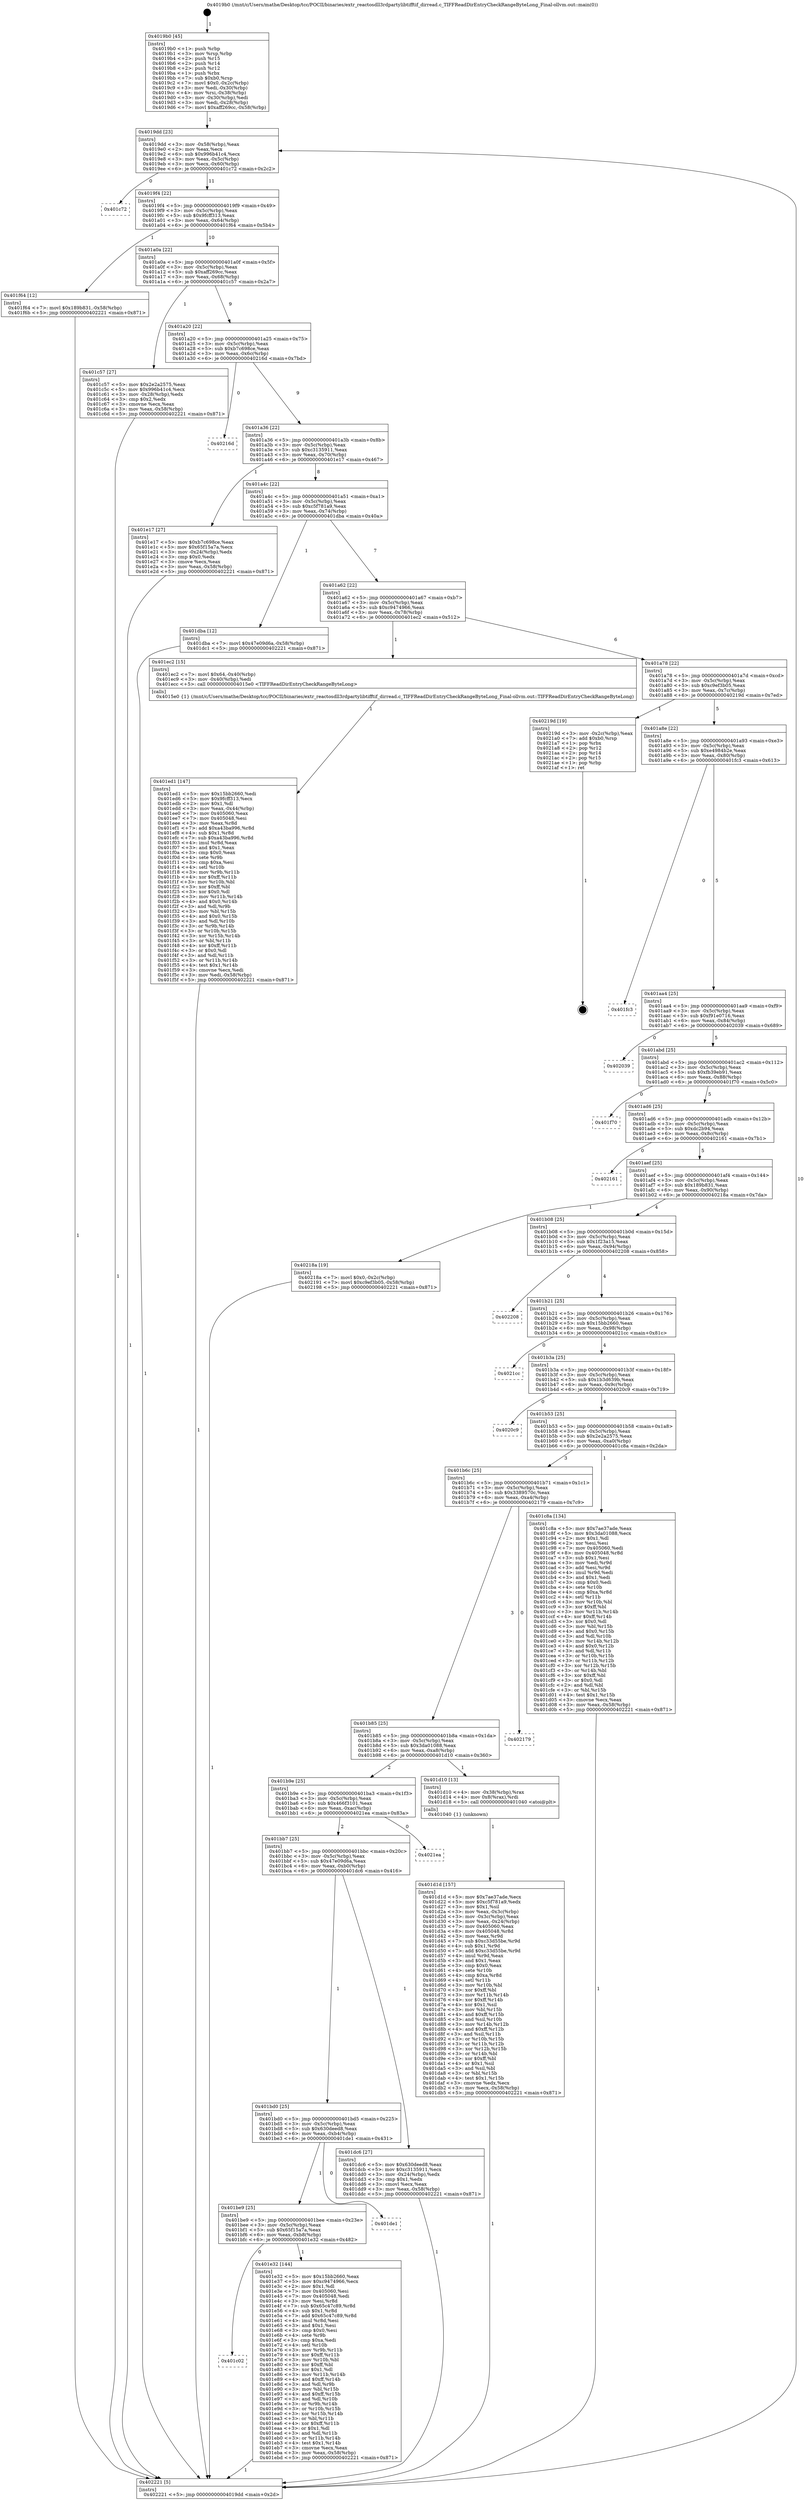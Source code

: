 digraph "0x4019b0" {
  label = "0x4019b0 (/mnt/c/Users/mathe/Desktop/tcc/POCII/binaries/extr_reactosdll3rdpartylibtifftif_dirread.c_TIFFReadDirEntryCheckRangeByteLong_Final-ollvm.out::main(0))"
  labelloc = "t"
  node[shape=record]

  Entry [label="",width=0.3,height=0.3,shape=circle,fillcolor=black,style=filled]
  "0x4019dd" [label="{
     0x4019dd [23]\l
     | [instrs]\l
     &nbsp;&nbsp;0x4019dd \<+3\>: mov -0x58(%rbp),%eax\l
     &nbsp;&nbsp;0x4019e0 \<+2\>: mov %eax,%ecx\l
     &nbsp;&nbsp;0x4019e2 \<+6\>: sub $0x996b41c4,%ecx\l
     &nbsp;&nbsp;0x4019e8 \<+3\>: mov %eax,-0x5c(%rbp)\l
     &nbsp;&nbsp;0x4019eb \<+3\>: mov %ecx,-0x60(%rbp)\l
     &nbsp;&nbsp;0x4019ee \<+6\>: je 0000000000401c72 \<main+0x2c2\>\l
  }"]
  "0x401c72" [label="{
     0x401c72\l
  }", style=dashed]
  "0x4019f4" [label="{
     0x4019f4 [22]\l
     | [instrs]\l
     &nbsp;&nbsp;0x4019f4 \<+5\>: jmp 00000000004019f9 \<main+0x49\>\l
     &nbsp;&nbsp;0x4019f9 \<+3\>: mov -0x5c(%rbp),%eax\l
     &nbsp;&nbsp;0x4019fc \<+5\>: sub $0x9fcff313,%eax\l
     &nbsp;&nbsp;0x401a01 \<+3\>: mov %eax,-0x64(%rbp)\l
     &nbsp;&nbsp;0x401a04 \<+6\>: je 0000000000401f64 \<main+0x5b4\>\l
  }"]
  Exit [label="",width=0.3,height=0.3,shape=circle,fillcolor=black,style=filled,peripheries=2]
  "0x401f64" [label="{
     0x401f64 [12]\l
     | [instrs]\l
     &nbsp;&nbsp;0x401f64 \<+7\>: movl $0x189b831,-0x58(%rbp)\l
     &nbsp;&nbsp;0x401f6b \<+5\>: jmp 0000000000402221 \<main+0x871\>\l
  }"]
  "0x401a0a" [label="{
     0x401a0a [22]\l
     | [instrs]\l
     &nbsp;&nbsp;0x401a0a \<+5\>: jmp 0000000000401a0f \<main+0x5f\>\l
     &nbsp;&nbsp;0x401a0f \<+3\>: mov -0x5c(%rbp),%eax\l
     &nbsp;&nbsp;0x401a12 \<+5\>: sub $0xaff269cc,%eax\l
     &nbsp;&nbsp;0x401a17 \<+3\>: mov %eax,-0x68(%rbp)\l
     &nbsp;&nbsp;0x401a1a \<+6\>: je 0000000000401c57 \<main+0x2a7\>\l
  }"]
  "0x401ed1" [label="{
     0x401ed1 [147]\l
     | [instrs]\l
     &nbsp;&nbsp;0x401ed1 \<+5\>: mov $0x15bb2660,%edi\l
     &nbsp;&nbsp;0x401ed6 \<+5\>: mov $0x9fcff313,%ecx\l
     &nbsp;&nbsp;0x401edb \<+2\>: mov $0x1,%dl\l
     &nbsp;&nbsp;0x401edd \<+3\>: mov %eax,-0x44(%rbp)\l
     &nbsp;&nbsp;0x401ee0 \<+7\>: mov 0x405060,%eax\l
     &nbsp;&nbsp;0x401ee7 \<+7\>: mov 0x405048,%esi\l
     &nbsp;&nbsp;0x401eee \<+3\>: mov %eax,%r8d\l
     &nbsp;&nbsp;0x401ef1 \<+7\>: add $0xa43ba996,%r8d\l
     &nbsp;&nbsp;0x401ef8 \<+4\>: sub $0x1,%r8d\l
     &nbsp;&nbsp;0x401efc \<+7\>: sub $0xa43ba996,%r8d\l
     &nbsp;&nbsp;0x401f03 \<+4\>: imul %r8d,%eax\l
     &nbsp;&nbsp;0x401f07 \<+3\>: and $0x1,%eax\l
     &nbsp;&nbsp;0x401f0a \<+3\>: cmp $0x0,%eax\l
     &nbsp;&nbsp;0x401f0d \<+4\>: sete %r9b\l
     &nbsp;&nbsp;0x401f11 \<+3\>: cmp $0xa,%esi\l
     &nbsp;&nbsp;0x401f14 \<+4\>: setl %r10b\l
     &nbsp;&nbsp;0x401f18 \<+3\>: mov %r9b,%r11b\l
     &nbsp;&nbsp;0x401f1b \<+4\>: xor $0xff,%r11b\l
     &nbsp;&nbsp;0x401f1f \<+3\>: mov %r10b,%bl\l
     &nbsp;&nbsp;0x401f22 \<+3\>: xor $0xff,%bl\l
     &nbsp;&nbsp;0x401f25 \<+3\>: xor $0x0,%dl\l
     &nbsp;&nbsp;0x401f28 \<+3\>: mov %r11b,%r14b\l
     &nbsp;&nbsp;0x401f2b \<+4\>: and $0x0,%r14b\l
     &nbsp;&nbsp;0x401f2f \<+3\>: and %dl,%r9b\l
     &nbsp;&nbsp;0x401f32 \<+3\>: mov %bl,%r15b\l
     &nbsp;&nbsp;0x401f35 \<+4\>: and $0x0,%r15b\l
     &nbsp;&nbsp;0x401f39 \<+3\>: and %dl,%r10b\l
     &nbsp;&nbsp;0x401f3c \<+3\>: or %r9b,%r14b\l
     &nbsp;&nbsp;0x401f3f \<+3\>: or %r10b,%r15b\l
     &nbsp;&nbsp;0x401f42 \<+3\>: xor %r15b,%r14b\l
     &nbsp;&nbsp;0x401f45 \<+3\>: or %bl,%r11b\l
     &nbsp;&nbsp;0x401f48 \<+4\>: xor $0xff,%r11b\l
     &nbsp;&nbsp;0x401f4c \<+3\>: or $0x0,%dl\l
     &nbsp;&nbsp;0x401f4f \<+3\>: and %dl,%r11b\l
     &nbsp;&nbsp;0x401f52 \<+3\>: or %r11b,%r14b\l
     &nbsp;&nbsp;0x401f55 \<+4\>: test $0x1,%r14b\l
     &nbsp;&nbsp;0x401f59 \<+3\>: cmovne %ecx,%edi\l
     &nbsp;&nbsp;0x401f5c \<+3\>: mov %edi,-0x58(%rbp)\l
     &nbsp;&nbsp;0x401f5f \<+5\>: jmp 0000000000402221 \<main+0x871\>\l
  }"]
  "0x401c57" [label="{
     0x401c57 [27]\l
     | [instrs]\l
     &nbsp;&nbsp;0x401c57 \<+5\>: mov $0x2e2a2575,%eax\l
     &nbsp;&nbsp;0x401c5c \<+5\>: mov $0x996b41c4,%ecx\l
     &nbsp;&nbsp;0x401c61 \<+3\>: mov -0x28(%rbp),%edx\l
     &nbsp;&nbsp;0x401c64 \<+3\>: cmp $0x2,%edx\l
     &nbsp;&nbsp;0x401c67 \<+3\>: cmovne %ecx,%eax\l
     &nbsp;&nbsp;0x401c6a \<+3\>: mov %eax,-0x58(%rbp)\l
     &nbsp;&nbsp;0x401c6d \<+5\>: jmp 0000000000402221 \<main+0x871\>\l
  }"]
  "0x401a20" [label="{
     0x401a20 [22]\l
     | [instrs]\l
     &nbsp;&nbsp;0x401a20 \<+5\>: jmp 0000000000401a25 \<main+0x75\>\l
     &nbsp;&nbsp;0x401a25 \<+3\>: mov -0x5c(%rbp),%eax\l
     &nbsp;&nbsp;0x401a28 \<+5\>: sub $0xb7c698ce,%eax\l
     &nbsp;&nbsp;0x401a2d \<+3\>: mov %eax,-0x6c(%rbp)\l
     &nbsp;&nbsp;0x401a30 \<+6\>: je 000000000040216d \<main+0x7bd\>\l
  }"]
  "0x402221" [label="{
     0x402221 [5]\l
     | [instrs]\l
     &nbsp;&nbsp;0x402221 \<+5\>: jmp 00000000004019dd \<main+0x2d\>\l
  }"]
  "0x4019b0" [label="{
     0x4019b0 [45]\l
     | [instrs]\l
     &nbsp;&nbsp;0x4019b0 \<+1\>: push %rbp\l
     &nbsp;&nbsp;0x4019b1 \<+3\>: mov %rsp,%rbp\l
     &nbsp;&nbsp;0x4019b4 \<+2\>: push %r15\l
     &nbsp;&nbsp;0x4019b6 \<+2\>: push %r14\l
     &nbsp;&nbsp;0x4019b8 \<+2\>: push %r12\l
     &nbsp;&nbsp;0x4019ba \<+1\>: push %rbx\l
     &nbsp;&nbsp;0x4019bb \<+7\>: sub $0xb0,%rsp\l
     &nbsp;&nbsp;0x4019c2 \<+7\>: movl $0x0,-0x2c(%rbp)\l
     &nbsp;&nbsp;0x4019c9 \<+3\>: mov %edi,-0x30(%rbp)\l
     &nbsp;&nbsp;0x4019cc \<+4\>: mov %rsi,-0x38(%rbp)\l
     &nbsp;&nbsp;0x4019d0 \<+3\>: mov -0x30(%rbp),%edi\l
     &nbsp;&nbsp;0x4019d3 \<+3\>: mov %edi,-0x28(%rbp)\l
     &nbsp;&nbsp;0x4019d6 \<+7\>: movl $0xaff269cc,-0x58(%rbp)\l
  }"]
  "0x401c02" [label="{
     0x401c02\l
  }", style=dashed]
  "0x40216d" [label="{
     0x40216d\l
  }", style=dashed]
  "0x401a36" [label="{
     0x401a36 [22]\l
     | [instrs]\l
     &nbsp;&nbsp;0x401a36 \<+5\>: jmp 0000000000401a3b \<main+0x8b\>\l
     &nbsp;&nbsp;0x401a3b \<+3\>: mov -0x5c(%rbp),%eax\l
     &nbsp;&nbsp;0x401a3e \<+5\>: sub $0xc3135911,%eax\l
     &nbsp;&nbsp;0x401a43 \<+3\>: mov %eax,-0x70(%rbp)\l
     &nbsp;&nbsp;0x401a46 \<+6\>: je 0000000000401e17 \<main+0x467\>\l
  }"]
  "0x401e32" [label="{
     0x401e32 [144]\l
     | [instrs]\l
     &nbsp;&nbsp;0x401e32 \<+5\>: mov $0x15bb2660,%eax\l
     &nbsp;&nbsp;0x401e37 \<+5\>: mov $0xc9474966,%ecx\l
     &nbsp;&nbsp;0x401e3c \<+2\>: mov $0x1,%dl\l
     &nbsp;&nbsp;0x401e3e \<+7\>: mov 0x405060,%esi\l
     &nbsp;&nbsp;0x401e45 \<+7\>: mov 0x405048,%edi\l
     &nbsp;&nbsp;0x401e4c \<+3\>: mov %esi,%r8d\l
     &nbsp;&nbsp;0x401e4f \<+7\>: sub $0x65c47c89,%r8d\l
     &nbsp;&nbsp;0x401e56 \<+4\>: sub $0x1,%r8d\l
     &nbsp;&nbsp;0x401e5a \<+7\>: add $0x65c47c89,%r8d\l
     &nbsp;&nbsp;0x401e61 \<+4\>: imul %r8d,%esi\l
     &nbsp;&nbsp;0x401e65 \<+3\>: and $0x1,%esi\l
     &nbsp;&nbsp;0x401e68 \<+3\>: cmp $0x0,%esi\l
     &nbsp;&nbsp;0x401e6b \<+4\>: sete %r9b\l
     &nbsp;&nbsp;0x401e6f \<+3\>: cmp $0xa,%edi\l
     &nbsp;&nbsp;0x401e72 \<+4\>: setl %r10b\l
     &nbsp;&nbsp;0x401e76 \<+3\>: mov %r9b,%r11b\l
     &nbsp;&nbsp;0x401e79 \<+4\>: xor $0xff,%r11b\l
     &nbsp;&nbsp;0x401e7d \<+3\>: mov %r10b,%bl\l
     &nbsp;&nbsp;0x401e80 \<+3\>: xor $0xff,%bl\l
     &nbsp;&nbsp;0x401e83 \<+3\>: xor $0x1,%dl\l
     &nbsp;&nbsp;0x401e86 \<+3\>: mov %r11b,%r14b\l
     &nbsp;&nbsp;0x401e89 \<+4\>: and $0xff,%r14b\l
     &nbsp;&nbsp;0x401e8d \<+3\>: and %dl,%r9b\l
     &nbsp;&nbsp;0x401e90 \<+3\>: mov %bl,%r15b\l
     &nbsp;&nbsp;0x401e93 \<+4\>: and $0xff,%r15b\l
     &nbsp;&nbsp;0x401e97 \<+3\>: and %dl,%r10b\l
     &nbsp;&nbsp;0x401e9a \<+3\>: or %r9b,%r14b\l
     &nbsp;&nbsp;0x401e9d \<+3\>: or %r10b,%r15b\l
     &nbsp;&nbsp;0x401ea0 \<+3\>: xor %r15b,%r14b\l
     &nbsp;&nbsp;0x401ea3 \<+3\>: or %bl,%r11b\l
     &nbsp;&nbsp;0x401ea6 \<+4\>: xor $0xff,%r11b\l
     &nbsp;&nbsp;0x401eaa \<+3\>: or $0x1,%dl\l
     &nbsp;&nbsp;0x401ead \<+3\>: and %dl,%r11b\l
     &nbsp;&nbsp;0x401eb0 \<+3\>: or %r11b,%r14b\l
     &nbsp;&nbsp;0x401eb3 \<+4\>: test $0x1,%r14b\l
     &nbsp;&nbsp;0x401eb7 \<+3\>: cmovne %ecx,%eax\l
     &nbsp;&nbsp;0x401eba \<+3\>: mov %eax,-0x58(%rbp)\l
     &nbsp;&nbsp;0x401ebd \<+5\>: jmp 0000000000402221 \<main+0x871\>\l
  }"]
  "0x401e17" [label="{
     0x401e17 [27]\l
     | [instrs]\l
     &nbsp;&nbsp;0x401e17 \<+5\>: mov $0xb7c698ce,%eax\l
     &nbsp;&nbsp;0x401e1c \<+5\>: mov $0x65f15a7a,%ecx\l
     &nbsp;&nbsp;0x401e21 \<+3\>: mov -0x24(%rbp),%edx\l
     &nbsp;&nbsp;0x401e24 \<+3\>: cmp $0x0,%edx\l
     &nbsp;&nbsp;0x401e27 \<+3\>: cmove %ecx,%eax\l
     &nbsp;&nbsp;0x401e2a \<+3\>: mov %eax,-0x58(%rbp)\l
     &nbsp;&nbsp;0x401e2d \<+5\>: jmp 0000000000402221 \<main+0x871\>\l
  }"]
  "0x401a4c" [label="{
     0x401a4c [22]\l
     | [instrs]\l
     &nbsp;&nbsp;0x401a4c \<+5\>: jmp 0000000000401a51 \<main+0xa1\>\l
     &nbsp;&nbsp;0x401a51 \<+3\>: mov -0x5c(%rbp),%eax\l
     &nbsp;&nbsp;0x401a54 \<+5\>: sub $0xc5f781a9,%eax\l
     &nbsp;&nbsp;0x401a59 \<+3\>: mov %eax,-0x74(%rbp)\l
     &nbsp;&nbsp;0x401a5c \<+6\>: je 0000000000401dba \<main+0x40a\>\l
  }"]
  "0x401be9" [label="{
     0x401be9 [25]\l
     | [instrs]\l
     &nbsp;&nbsp;0x401be9 \<+5\>: jmp 0000000000401bee \<main+0x23e\>\l
     &nbsp;&nbsp;0x401bee \<+3\>: mov -0x5c(%rbp),%eax\l
     &nbsp;&nbsp;0x401bf1 \<+5\>: sub $0x65f15a7a,%eax\l
     &nbsp;&nbsp;0x401bf6 \<+6\>: mov %eax,-0xb8(%rbp)\l
     &nbsp;&nbsp;0x401bfc \<+6\>: je 0000000000401e32 \<main+0x482\>\l
  }"]
  "0x401dba" [label="{
     0x401dba [12]\l
     | [instrs]\l
     &nbsp;&nbsp;0x401dba \<+7\>: movl $0x47e09d6a,-0x58(%rbp)\l
     &nbsp;&nbsp;0x401dc1 \<+5\>: jmp 0000000000402221 \<main+0x871\>\l
  }"]
  "0x401a62" [label="{
     0x401a62 [22]\l
     | [instrs]\l
     &nbsp;&nbsp;0x401a62 \<+5\>: jmp 0000000000401a67 \<main+0xb7\>\l
     &nbsp;&nbsp;0x401a67 \<+3\>: mov -0x5c(%rbp),%eax\l
     &nbsp;&nbsp;0x401a6a \<+5\>: sub $0xc9474966,%eax\l
     &nbsp;&nbsp;0x401a6f \<+3\>: mov %eax,-0x78(%rbp)\l
     &nbsp;&nbsp;0x401a72 \<+6\>: je 0000000000401ec2 \<main+0x512\>\l
  }"]
  "0x401de1" [label="{
     0x401de1\l
  }", style=dashed]
  "0x401ec2" [label="{
     0x401ec2 [15]\l
     | [instrs]\l
     &nbsp;&nbsp;0x401ec2 \<+7\>: movl $0x64,-0x40(%rbp)\l
     &nbsp;&nbsp;0x401ec9 \<+3\>: mov -0x40(%rbp),%edi\l
     &nbsp;&nbsp;0x401ecc \<+5\>: call 00000000004015e0 \<TIFFReadDirEntryCheckRangeByteLong\>\l
     | [calls]\l
     &nbsp;&nbsp;0x4015e0 \{1\} (/mnt/c/Users/mathe/Desktop/tcc/POCII/binaries/extr_reactosdll3rdpartylibtifftif_dirread.c_TIFFReadDirEntryCheckRangeByteLong_Final-ollvm.out::TIFFReadDirEntryCheckRangeByteLong)\l
  }"]
  "0x401a78" [label="{
     0x401a78 [22]\l
     | [instrs]\l
     &nbsp;&nbsp;0x401a78 \<+5\>: jmp 0000000000401a7d \<main+0xcd\>\l
     &nbsp;&nbsp;0x401a7d \<+3\>: mov -0x5c(%rbp),%eax\l
     &nbsp;&nbsp;0x401a80 \<+5\>: sub $0xc9ef3b05,%eax\l
     &nbsp;&nbsp;0x401a85 \<+3\>: mov %eax,-0x7c(%rbp)\l
     &nbsp;&nbsp;0x401a88 \<+6\>: je 000000000040219d \<main+0x7ed\>\l
  }"]
  "0x401bd0" [label="{
     0x401bd0 [25]\l
     | [instrs]\l
     &nbsp;&nbsp;0x401bd0 \<+5\>: jmp 0000000000401bd5 \<main+0x225\>\l
     &nbsp;&nbsp;0x401bd5 \<+3\>: mov -0x5c(%rbp),%eax\l
     &nbsp;&nbsp;0x401bd8 \<+5\>: sub $0x630deed8,%eax\l
     &nbsp;&nbsp;0x401bdd \<+6\>: mov %eax,-0xb4(%rbp)\l
     &nbsp;&nbsp;0x401be3 \<+6\>: je 0000000000401de1 \<main+0x431\>\l
  }"]
  "0x40219d" [label="{
     0x40219d [19]\l
     | [instrs]\l
     &nbsp;&nbsp;0x40219d \<+3\>: mov -0x2c(%rbp),%eax\l
     &nbsp;&nbsp;0x4021a0 \<+7\>: add $0xb0,%rsp\l
     &nbsp;&nbsp;0x4021a7 \<+1\>: pop %rbx\l
     &nbsp;&nbsp;0x4021a8 \<+2\>: pop %r12\l
     &nbsp;&nbsp;0x4021aa \<+2\>: pop %r14\l
     &nbsp;&nbsp;0x4021ac \<+2\>: pop %r15\l
     &nbsp;&nbsp;0x4021ae \<+1\>: pop %rbp\l
     &nbsp;&nbsp;0x4021af \<+1\>: ret\l
  }"]
  "0x401a8e" [label="{
     0x401a8e [22]\l
     | [instrs]\l
     &nbsp;&nbsp;0x401a8e \<+5\>: jmp 0000000000401a93 \<main+0xe3\>\l
     &nbsp;&nbsp;0x401a93 \<+3\>: mov -0x5c(%rbp),%eax\l
     &nbsp;&nbsp;0x401a96 \<+5\>: sub $0xe4984b2e,%eax\l
     &nbsp;&nbsp;0x401a9b \<+3\>: mov %eax,-0x80(%rbp)\l
     &nbsp;&nbsp;0x401a9e \<+6\>: je 0000000000401fc3 \<main+0x613\>\l
  }"]
  "0x401dc6" [label="{
     0x401dc6 [27]\l
     | [instrs]\l
     &nbsp;&nbsp;0x401dc6 \<+5\>: mov $0x630deed8,%eax\l
     &nbsp;&nbsp;0x401dcb \<+5\>: mov $0xc3135911,%ecx\l
     &nbsp;&nbsp;0x401dd0 \<+3\>: mov -0x24(%rbp),%edx\l
     &nbsp;&nbsp;0x401dd3 \<+3\>: cmp $0x1,%edx\l
     &nbsp;&nbsp;0x401dd6 \<+3\>: cmovl %ecx,%eax\l
     &nbsp;&nbsp;0x401dd9 \<+3\>: mov %eax,-0x58(%rbp)\l
     &nbsp;&nbsp;0x401ddc \<+5\>: jmp 0000000000402221 \<main+0x871\>\l
  }"]
  "0x401fc3" [label="{
     0x401fc3\l
  }", style=dashed]
  "0x401aa4" [label="{
     0x401aa4 [25]\l
     | [instrs]\l
     &nbsp;&nbsp;0x401aa4 \<+5\>: jmp 0000000000401aa9 \<main+0xf9\>\l
     &nbsp;&nbsp;0x401aa9 \<+3\>: mov -0x5c(%rbp),%eax\l
     &nbsp;&nbsp;0x401aac \<+5\>: sub $0xf91e0716,%eax\l
     &nbsp;&nbsp;0x401ab1 \<+6\>: mov %eax,-0x84(%rbp)\l
     &nbsp;&nbsp;0x401ab7 \<+6\>: je 0000000000402039 \<main+0x689\>\l
  }"]
  "0x401bb7" [label="{
     0x401bb7 [25]\l
     | [instrs]\l
     &nbsp;&nbsp;0x401bb7 \<+5\>: jmp 0000000000401bbc \<main+0x20c\>\l
     &nbsp;&nbsp;0x401bbc \<+3\>: mov -0x5c(%rbp),%eax\l
     &nbsp;&nbsp;0x401bbf \<+5\>: sub $0x47e09d6a,%eax\l
     &nbsp;&nbsp;0x401bc4 \<+6\>: mov %eax,-0xb0(%rbp)\l
     &nbsp;&nbsp;0x401bca \<+6\>: je 0000000000401dc6 \<main+0x416\>\l
  }"]
  "0x402039" [label="{
     0x402039\l
  }", style=dashed]
  "0x401abd" [label="{
     0x401abd [25]\l
     | [instrs]\l
     &nbsp;&nbsp;0x401abd \<+5\>: jmp 0000000000401ac2 \<main+0x112\>\l
     &nbsp;&nbsp;0x401ac2 \<+3\>: mov -0x5c(%rbp),%eax\l
     &nbsp;&nbsp;0x401ac5 \<+5\>: sub $0xfb39eb91,%eax\l
     &nbsp;&nbsp;0x401aca \<+6\>: mov %eax,-0x88(%rbp)\l
     &nbsp;&nbsp;0x401ad0 \<+6\>: je 0000000000401f70 \<main+0x5c0\>\l
  }"]
  "0x4021ea" [label="{
     0x4021ea\l
  }", style=dashed]
  "0x401f70" [label="{
     0x401f70\l
  }", style=dashed]
  "0x401ad6" [label="{
     0x401ad6 [25]\l
     | [instrs]\l
     &nbsp;&nbsp;0x401ad6 \<+5\>: jmp 0000000000401adb \<main+0x12b\>\l
     &nbsp;&nbsp;0x401adb \<+3\>: mov -0x5c(%rbp),%eax\l
     &nbsp;&nbsp;0x401ade \<+5\>: sub $0xdc2b94,%eax\l
     &nbsp;&nbsp;0x401ae3 \<+6\>: mov %eax,-0x8c(%rbp)\l
     &nbsp;&nbsp;0x401ae9 \<+6\>: je 0000000000402161 \<main+0x7b1\>\l
  }"]
  "0x401d1d" [label="{
     0x401d1d [157]\l
     | [instrs]\l
     &nbsp;&nbsp;0x401d1d \<+5\>: mov $0x7ae37ade,%ecx\l
     &nbsp;&nbsp;0x401d22 \<+5\>: mov $0xc5f781a9,%edx\l
     &nbsp;&nbsp;0x401d27 \<+3\>: mov $0x1,%sil\l
     &nbsp;&nbsp;0x401d2a \<+3\>: mov %eax,-0x3c(%rbp)\l
     &nbsp;&nbsp;0x401d2d \<+3\>: mov -0x3c(%rbp),%eax\l
     &nbsp;&nbsp;0x401d30 \<+3\>: mov %eax,-0x24(%rbp)\l
     &nbsp;&nbsp;0x401d33 \<+7\>: mov 0x405060,%eax\l
     &nbsp;&nbsp;0x401d3a \<+8\>: mov 0x405048,%r8d\l
     &nbsp;&nbsp;0x401d42 \<+3\>: mov %eax,%r9d\l
     &nbsp;&nbsp;0x401d45 \<+7\>: sub $0xc33d55be,%r9d\l
     &nbsp;&nbsp;0x401d4c \<+4\>: sub $0x1,%r9d\l
     &nbsp;&nbsp;0x401d50 \<+7\>: add $0xc33d55be,%r9d\l
     &nbsp;&nbsp;0x401d57 \<+4\>: imul %r9d,%eax\l
     &nbsp;&nbsp;0x401d5b \<+3\>: and $0x1,%eax\l
     &nbsp;&nbsp;0x401d5e \<+3\>: cmp $0x0,%eax\l
     &nbsp;&nbsp;0x401d61 \<+4\>: sete %r10b\l
     &nbsp;&nbsp;0x401d65 \<+4\>: cmp $0xa,%r8d\l
     &nbsp;&nbsp;0x401d69 \<+4\>: setl %r11b\l
     &nbsp;&nbsp;0x401d6d \<+3\>: mov %r10b,%bl\l
     &nbsp;&nbsp;0x401d70 \<+3\>: xor $0xff,%bl\l
     &nbsp;&nbsp;0x401d73 \<+3\>: mov %r11b,%r14b\l
     &nbsp;&nbsp;0x401d76 \<+4\>: xor $0xff,%r14b\l
     &nbsp;&nbsp;0x401d7a \<+4\>: xor $0x1,%sil\l
     &nbsp;&nbsp;0x401d7e \<+3\>: mov %bl,%r15b\l
     &nbsp;&nbsp;0x401d81 \<+4\>: and $0xff,%r15b\l
     &nbsp;&nbsp;0x401d85 \<+3\>: and %sil,%r10b\l
     &nbsp;&nbsp;0x401d88 \<+3\>: mov %r14b,%r12b\l
     &nbsp;&nbsp;0x401d8b \<+4\>: and $0xff,%r12b\l
     &nbsp;&nbsp;0x401d8f \<+3\>: and %sil,%r11b\l
     &nbsp;&nbsp;0x401d92 \<+3\>: or %r10b,%r15b\l
     &nbsp;&nbsp;0x401d95 \<+3\>: or %r11b,%r12b\l
     &nbsp;&nbsp;0x401d98 \<+3\>: xor %r12b,%r15b\l
     &nbsp;&nbsp;0x401d9b \<+3\>: or %r14b,%bl\l
     &nbsp;&nbsp;0x401d9e \<+3\>: xor $0xff,%bl\l
     &nbsp;&nbsp;0x401da1 \<+4\>: or $0x1,%sil\l
     &nbsp;&nbsp;0x401da5 \<+3\>: and %sil,%bl\l
     &nbsp;&nbsp;0x401da8 \<+3\>: or %bl,%r15b\l
     &nbsp;&nbsp;0x401dab \<+4\>: test $0x1,%r15b\l
     &nbsp;&nbsp;0x401daf \<+3\>: cmovne %edx,%ecx\l
     &nbsp;&nbsp;0x401db2 \<+3\>: mov %ecx,-0x58(%rbp)\l
     &nbsp;&nbsp;0x401db5 \<+5\>: jmp 0000000000402221 \<main+0x871\>\l
  }"]
  "0x402161" [label="{
     0x402161\l
  }", style=dashed]
  "0x401aef" [label="{
     0x401aef [25]\l
     | [instrs]\l
     &nbsp;&nbsp;0x401aef \<+5\>: jmp 0000000000401af4 \<main+0x144\>\l
     &nbsp;&nbsp;0x401af4 \<+3\>: mov -0x5c(%rbp),%eax\l
     &nbsp;&nbsp;0x401af7 \<+5\>: sub $0x189b831,%eax\l
     &nbsp;&nbsp;0x401afc \<+6\>: mov %eax,-0x90(%rbp)\l
     &nbsp;&nbsp;0x401b02 \<+6\>: je 000000000040218a \<main+0x7da\>\l
  }"]
  "0x401b9e" [label="{
     0x401b9e [25]\l
     | [instrs]\l
     &nbsp;&nbsp;0x401b9e \<+5\>: jmp 0000000000401ba3 \<main+0x1f3\>\l
     &nbsp;&nbsp;0x401ba3 \<+3\>: mov -0x5c(%rbp),%eax\l
     &nbsp;&nbsp;0x401ba6 \<+5\>: sub $0x466f3101,%eax\l
     &nbsp;&nbsp;0x401bab \<+6\>: mov %eax,-0xac(%rbp)\l
     &nbsp;&nbsp;0x401bb1 \<+6\>: je 00000000004021ea \<main+0x83a\>\l
  }"]
  "0x40218a" [label="{
     0x40218a [19]\l
     | [instrs]\l
     &nbsp;&nbsp;0x40218a \<+7\>: movl $0x0,-0x2c(%rbp)\l
     &nbsp;&nbsp;0x402191 \<+7\>: movl $0xc9ef3b05,-0x58(%rbp)\l
     &nbsp;&nbsp;0x402198 \<+5\>: jmp 0000000000402221 \<main+0x871\>\l
  }"]
  "0x401b08" [label="{
     0x401b08 [25]\l
     | [instrs]\l
     &nbsp;&nbsp;0x401b08 \<+5\>: jmp 0000000000401b0d \<main+0x15d\>\l
     &nbsp;&nbsp;0x401b0d \<+3\>: mov -0x5c(%rbp),%eax\l
     &nbsp;&nbsp;0x401b10 \<+5\>: sub $0x1f23a15,%eax\l
     &nbsp;&nbsp;0x401b15 \<+6\>: mov %eax,-0x94(%rbp)\l
     &nbsp;&nbsp;0x401b1b \<+6\>: je 0000000000402208 \<main+0x858\>\l
  }"]
  "0x401d10" [label="{
     0x401d10 [13]\l
     | [instrs]\l
     &nbsp;&nbsp;0x401d10 \<+4\>: mov -0x38(%rbp),%rax\l
     &nbsp;&nbsp;0x401d14 \<+4\>: mov 0x8(%rax),%rdi\l
     &nbsp;&nbsp;0x401d18 \<+5\>: call 0000000000401040 \<atoi@plt\>\l
     | [calls]\l
     &nbsp;&nbsp;0x401040 \{1\} (unknown)\l
  }"]
  "0x402208" [label="{
     0x402208\l
  }", style=dashed]
  "0x401b21" [label="{
     0x401b21 [25]\l
     | [instrs]\l
     &nbsp;&nbsp;0x401b21 \<+5\>: jmp 0000000000401b26 \<main+0x176\>\l
     &nbsp;&nbsp;0x401b26 \<+3\>: mov -0x5c(%rbp),%eax\l
     &nbsp;&nbsp;0x401b29 \<+5\>: sub $0x15bb2660,%eax\l
     &nbsp;&nbsp;0x401b2e \<+6\>: mov %eax,-0x98(%rbp)\l
     &nbsp;&nbsp;0x401b34 \<+6\>: je 00000000004021cc \<main+0x81c\>\l
  }"]
  "0x401b85" [label="{
     0x401b85 [25]\l
     | [instrs]\l
     &nbsp;&nbsp;0x401b85 \<+5\>: jmp 0000000000401b8a \<main+0x1da\>\l
     &nbsp;&nbsp;0x401b8a \<+3\>: mov -0x5c(%rbp),%eax\l
     &nbsp;&nbsp;0x401b8d \<+5\>: sub $0x3da01088,%eax\l
     &nbsp;&nbsp;0x401b92 \<+6\>: mov %eax,-0xa8(%rbp)\l
     &nbsp;&nbsp;0x401b98 \<+6\>: je 0000000000401d10 \<main+0x360\>\l
  }"]
  "0x4021cc" [label="{
     0x4021cc\l
  }", style=dashed]
  "0x401b3a" [label="{
     0x401b3a [25]\l
     | [instrs]\l
     &nbsp;&nbsp;0x401b3a \<+5\>: jmp 0000000000401b3f \<main+0x18f\>\l
     &nbsp;&nbsp;0x401b3f \<+3\>: mov -0x5c(%rbp),%eax\l
     &nbsp;&nbsp;0x401b42 \<+5\>: sub $0x1b3d639b,%eax\l
     &nbsp;&nbsp;0x401b47 \<+6\>: mov %eax,-0x9c(%rbp)\l
     &nbsp;&nbsp;0x401b4d \<+6\>: je 00000000004020c9 \<main+0x719\>\l
  }"]
  "0x402179" [label="{
     0x402179\l
  }", style=dashed]
  "0x4020c9" [label="{
     0x4020c9\l
  }", style=dashed]
  "0x401b53" [label="{
     0x401b53 [25]\l
     | [instrs]\l
     &nbsp;&nbsp;0x401b53 \<+5\>: jmp 0000000000401b58 \<main+0x1a8\>\l
     &nbsp;&nbsp;0x401b58 \<+3\>: mov -0x5c(%rbp),%eax\l
     &nbsp;&nbsp;0x401b5b \<+5\>: sub $0x2e2a2575,%eax\l
     &nbsp;&nbsp;0x401b60 \<+6\>: mov %eax,-0xa0(%rbp)\l
     &nbsp;&nbsp;0x401b66 \<+6\>: je 0000000000401c8a \<main+0x2da\>\l
  }"]
  "0x401b6c" [label="{
     0x401b6c [25]\l
     | [instrs]\l
     &nbsp;&nbsp;0x401b6c \<+5\>: jmp 0000000000401b71 \<main+0x1c1\>\l
     &nbsp;&nbsp;0x401b71 \<+3\>: mov -0x5c(%rbp),%eax\l
     &nbsp;&nbsp;0x401b74 \<+5\>: sub $0x3389570c,%eax\l
     &nbsp;&nbsp;0x401b79 \<+6\>: mov %eax,-0xa4(%rbp)\l
     &nbsp;&nbsp;0x401b7f \<+6\>: je 0000000000402179 \<main+0x7c9\>\l
  }"]
  "0x401c8a" [label="{
     0x401c8a [134]\l
     | [instrs]\l
     &nbsp;&nbsp;0x401c8a \<+5\>: mov $0x7ae37ade,%eax\l
     &nbsp;&nbsp;0x401c8f \<+5\>: mov $0x3da01088,%ecx\l
     &nbsp;&nbsp;0x401c94 \<+2\>: mov $0x1,%dl\l
     &nbsp;&nbsp;0x401c96 \<+2\>: xor %esi,%esi\l
     &nbsp;&nbsp;0x401c98 \<+7\>: mov 0x405060,%edi\l
     &nbsp;&nbsp;0x401c9f \<+8\>: mov 0x405048,%r8d\l
     &nbsp;&nbsp;0x401ca7 \<+3\>: sub $0x1,%esi\l
     &nbsp;&nbsp;0x401caa \<+3\>: mov %edi,%r9d\l
     &nbsp;&nbsp;0x401cad \<+3\>: add %esi,%r9d\l
     &nbsp;&nbsp;0x401cb0 \<+4\>: imul %r9d,%edi\l
     &nbsp;&nbsp;0x401cb4 \<+3\>: and $0x1,%edi\l
     &nbsp;&nbsp;0x401cb7 \<+3\>: cmp $0x0,%edi\l
     &nbsp;&nbsp;0x401cba \<+4\>: sete %r10b\l
     &nbsp;&nbsp;0x401cbe \<+4\>: cmp $0xa,%r8d\l
     &nbsp;&nbsp;0x401cc2 \<+4\>: setl %r11b\l
     &nbsp;&nbsp;0x401cc6 \<+3\>: mov %r10b,%bl\l
     &nbsp;&nbsp;0x401cc9 \<+3\>: xor $0xff,%bl\l
     &nbsp;&nbsp;0x401ccc \<+3\>: mov %r11b,%r14b\l
     &nbsp;&nbsp;0x401ccf \<+4\>: xor $0xff,%r14b\l
     &nbsp;&nbsp;0x401cd3 \<+3\>: xor $0x0,%dl\l
     &nbsp;&nbsp;0x401cd6 \<+3\>: mov %bl,%r15b\l
     &nbsp;&nbsp;0x401cd9 \<+4\>: and $0x0,%r15b\l
     &nbsp;&nbsp;0x401cdd \<+3\>: and %dl,%r10b\l
     &nbsp;&nbsp;0x401ce0 \<+3\>: mov %r14b,%r12b\l
     &nbsp;&nbsp;0x401ce3 \<+4\>: and $0x0,%r12b\l
     &nbsp;&nbsp;0x401ce7 \<+3\>: and %dl,%r11b\l
     &nbsp;&nbsp;0x401cea \<+3\>: or %r10b,%r15b\l
     &nbsp;&nbsp;0x401ced \<+3\>: or %r11b,%r12b\l
     &nbsp;&nbsp;0x401cf0 \<+3\>: xor %r12b,%r15b\l
     &nbsp;&nbsp;0x401cf3 \<+3\>: or %r14b,%bl\l
     &nbsp;&nbsp;0x401cf6 \<+3\>: xor $0xff,%bl\l
     &nbsp;&nbsp;0x401cf9 \<+3\>: or $0x0,%dl\l
     &nbsp;&nbsp;0x401cfc \<+2\>: and %dl,%bl\l
     &nbsp;&nbsp;0x401cfe \<+3\>: or %bl,%r15b\l
     &nbsp;&nbsp;0x401d01 \<+4\>: test $0x1,%r15b\l
     &nbsp;&nbsp;0x401d05 \<+3\>: cmovne %ecx,%eax\l
     &nbsp;&nbsp;0x401d08 \<+3\>: mov %eax,-0x58(%rbp)\l
     &nbsp;&nbsp;0x401d0b \<+5\>: jmp 0000000000402221 \<main+0x871\>\l
  }"]
  Entry -> "0x4019b0" [label=" 1"]
  "0x4019dd" -> "0x401c72" [label=" 0"]
  "0x4019dd" -> "0x4019f4" [label=" 11"]
  "0x40219d" -> Exit [label=" 1"]
  "0x4019f4" -> "0x401f64" [label=" 1"]
  "0x4019f4" -> "0x401a0a" [label=" 10"]
  "0x40218a" -> "0x402221" [label=" 1"]
  "0x401a0a" -> "0x401c57" [label=" 1"]
  "0x401a0a" -> "0x401a20" [label=" 9"]
  "0x401c57" -> "0x402221" [label=" 1"]
  "0x4019b0" -> "0x4019dd" [label=" 1"]
  "0x402221" -> "0x4019dd" [label=" 10"]
  "0x401f64" -> "0x402221" [label=" 1"]
  "0x401a20" -> "0x40216d" [label=" 0"]
  "0x401a20" -> "0x401a36" [label=" 9"]
  "0x401ed1" -> "0x402221" [label=" 1"]
  "0x401a36" -> "0x401e17" [label=" 1"]
  "0x401a36" -> "0x401a4c" [label=" 8"]
  "0x401ec2" -> "0x401ed1" [label=" 1"]
  "0x401a4c" -> "0x401dba" [label=" 1"]
  "0x401a4c" -> "0x401a62" [label=" 7"]
  "0x401be9" -> "0x401c02" [label=" 0"]
  "0x401a62" -> "0x401ec2" [label=" 1"]
  "0x401a62" -> "0x401a78" [label=" 6"]
  "0x401be9" -> "0x401e32" [label=" 1"]
  "0x401a78" -> "0x40219d" [label=" 1"]
  "0x401a78" -> "0x401a8e" [label=" 5"]
  "0x401bd0" -> "0x401be9" [label=" 1"]
  "0x401a8e" -> "0x401fc3" [label=" 0"]
  "0x401a8e" -> "0x401aa4" [label=" 5"]
  "0x401bd0" -> "0x401de1" [label=" 0"]
  "0x401aa4" -> "0x402039" [label=" 0"]
  "0x401aa4" -> "0x401abd" [label=" 5"]
  "0x401e17" -> "0x402221" [label=" 1"]
  "0x401abd" -> "0x401f70" [label=" 0"]
  "0x401abd" -> "0x401ad6" [label=" 5"]
  "0x401dc6" -> "0x402221" [label=" 1"]
  "0x401ad6" -> "0x402161" [label=" 0"]
  "0x401ad6" -> "0x401aef" [label=" 5"]
  "0x401bb7" -> "0x401dc6" [label=" 1"]
  "0x401aef" -> "0x40218a" [label=" 1"]
  "0x401aef" -> "0x401b08" [label=" 4"]
  "0x401e32" -> "0x402221" [label=" 1"]
  "0x401b08" -> "0x402208" [label=" 0"]
  "0x401b08" -> "0x401b21" [label=" 4"]
  "0x401b9e" -> "0x401bb7" [label=" 2"]
  "0x401b21" -> "0x4021cc" [label=" 0"]
  "0x401b21" -> "0x401b3a" [label=" 4"]
  "0x401bb7" -> "0x401bd0" [label=" 1"]
  "0x401b3a" -> "0x4020c9" [label=" 0"]
  "0x401b3a" -> "0x401b53" [label=" 4"]
  "0x401dba" -> "0x402221" [label=" 1"]
  "0x401b53" -> "0x401c8a" [label=" 1"]
  "0x401b53" -> "0x401b6c" [label=" 3"]
  "0x401c8a" -> "0x402221" [label=" 1"]
  "0x401d1d" -> "0x402221" [label=" 1"]
  "0x401b6c" -> "0x402179" [label=" 0"]
  "0x401b6c" -> "0x401b85" [label=" 3"]
  "0x401b9e" -> "0x4021ea" [label=" 0"]
  "0x401b85" -> "0x401d10" [label=" 1"]
  "0x401b85" -> "0x401b9e" [label=" 2"]
  "0x401d10" -> "0x401d1d" [label=" 1"]
}
